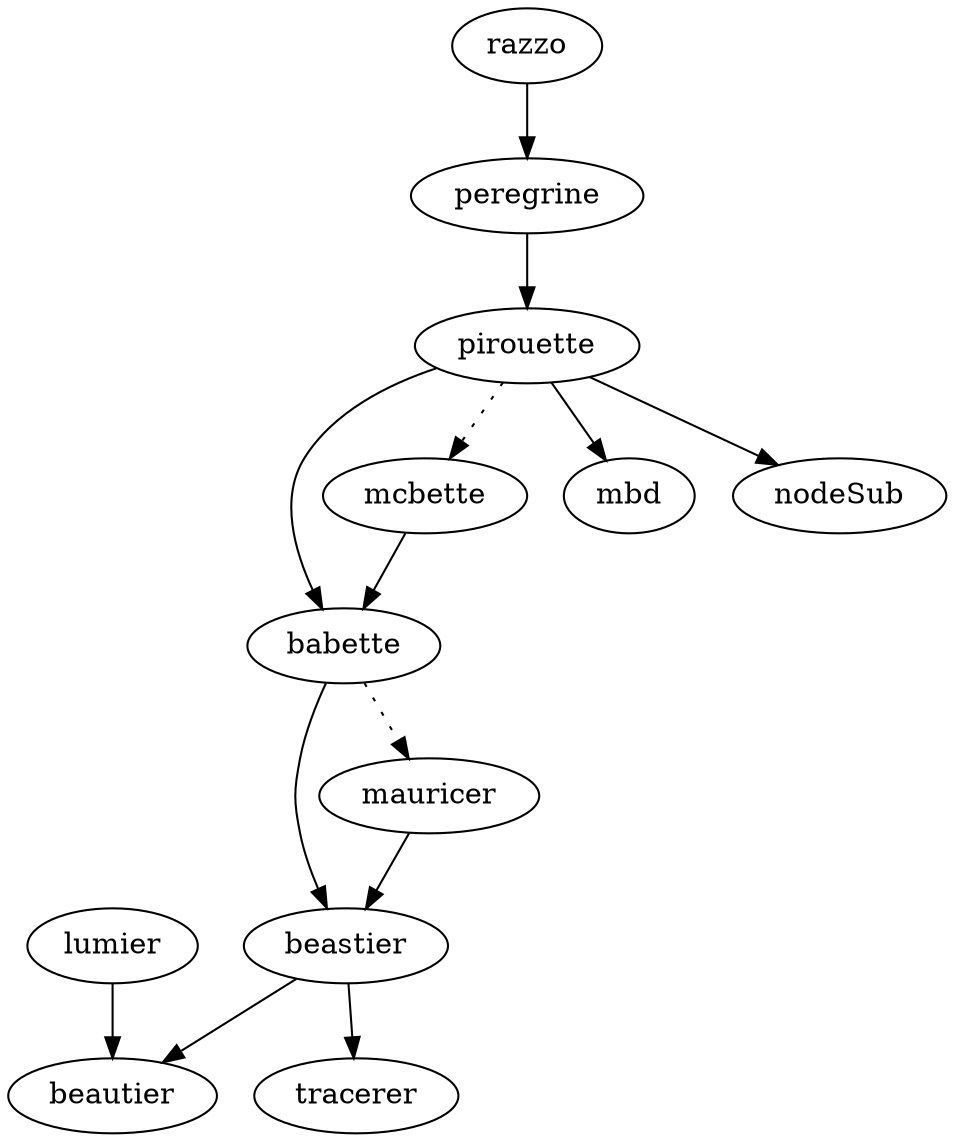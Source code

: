 digraph G
{
  babette -> beastier;
  babette -> mauricer [style=dotted];
  mauricer -> beastier;
  beastier -> tracerer;
  beastier -> beautier;
  lumier -> beautier;
  mcbette -> babette;
  pirouette -> babette;
  pirouette -> mcbette [style=dotted];
  pirouette -> mbd;
  pirouette -> nodeSub;
  peregrine -> pirouette;
  razzo -> peregrine;
}